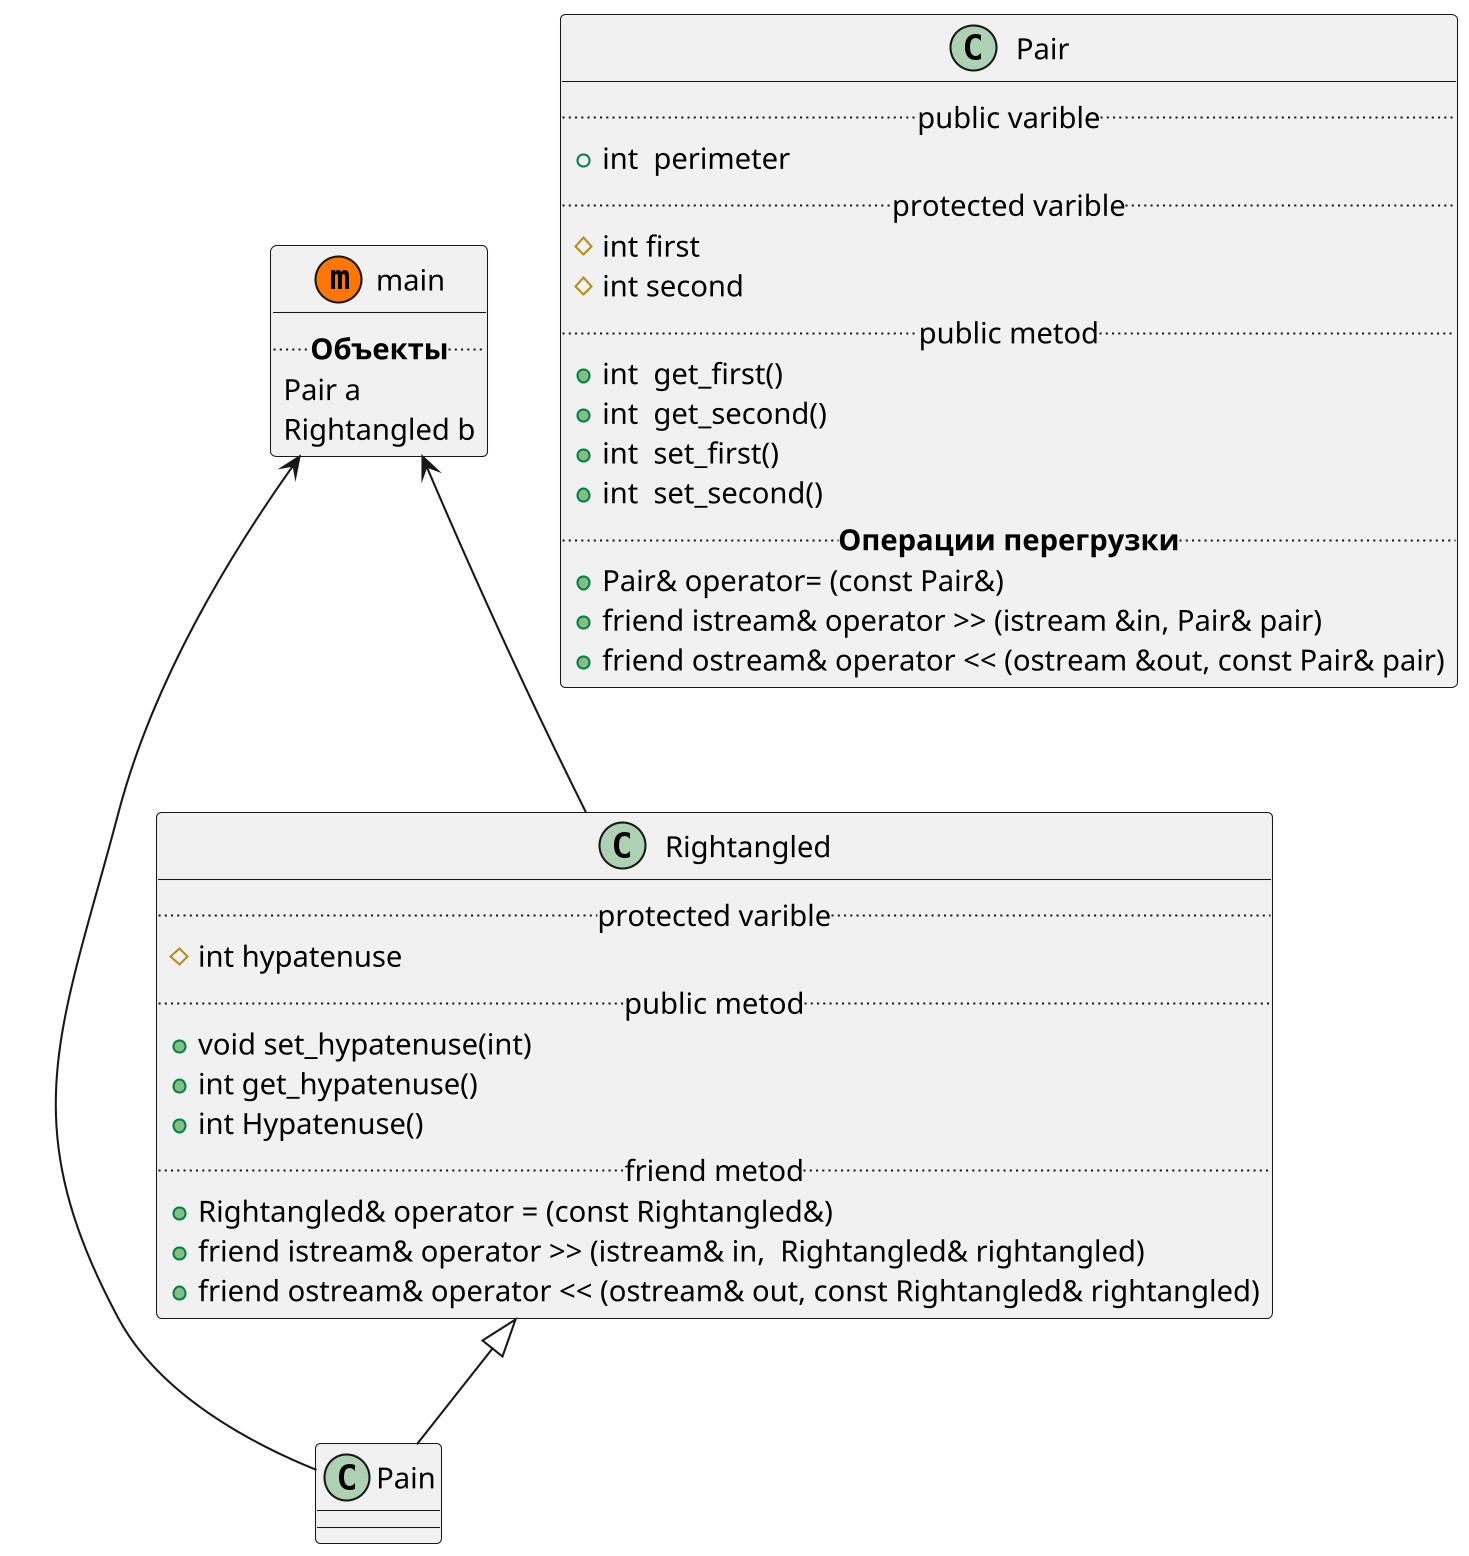 @startuml
' note left of main #while: Комментарий.
' note top of Rightangled : Комментарий.
skinparam dpi 200
skinparam shadowing false
main <-- Pain
main <-- Rightangled
Rightangled <|--  Pain
class main<<(m,#FF7700)>>{
    .. **Объекты** ..
    Pair a
    Rightangled b
}
class Rightangled{
    .. protected varible ..
    # int hypatenuse
    .. public metod ..
    + void set_hypatenuse(int)
    + int get_hypatenuse()
    + int Hypatenuse()
    .. friend metod ..
    + Rightangled& operator = (const Rightangled&)
    + friend istream& operator >> (istream& in,  Rightangled& rightangled)
    + friend ostream& operator << (ostream& out, const Rightangled& rightangled)
}
class Pair{
    .. public varible ..
    + int  perimeter
    .. protected varible ..
    # int first
    # int second
    .. public metod ..
    + int  get_first()
    + int  get_second()
    + int  set_first()
    + int  set_second()
    .. **Операции перегрузки** ..
    + Pair& operator= (const Pair&)
    + friend istream& operator >> (istream &in, Pair& pair)
    + friend ostream& operator << (ostream &out, const Pair& pair)
}

 @enduml
